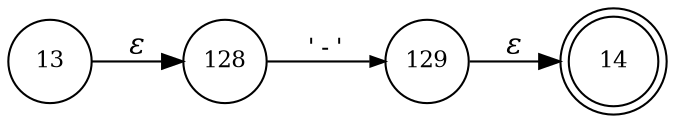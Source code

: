 digraph ATN {
rankdir=LR;
s14[fontsize=11, label="14", shape=doublecircle, fixedsize=true, width=.6];
s129[fontsize=11,label="129", shape=circle, fixedsize=true, width=.55, peripheries=1];
s128[fontsize=11,label="128", shape=circle, fixedsize=true, width=.55, peripheries=1];
s13[fontsize=11,label="13", shape=circle, fixedsize=true, width=.55, peripheries=1];
s13 -> s128 [fontname="Times-Italic", label="&epsilon;"];
s128 -> s129 [fontsize=11, fontname="Courier", arrowsize=.7, label = "'-'", arrowhead = normal];
s129 -> s14 [fontname="Times-Italic", label="&epsilon;"];
}
